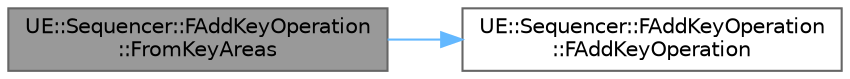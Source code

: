 digraph "UE::Sequencer::FAddKeyOperation::FromKeyAreas"
{
 // INTERACTIVE_SVG=YES
 // LATEX_PDF_SIZE
  bgcolor="transparent";
  edge [fontname=Helvetica,fontsize=10,labelfontname=Helvetica,labelfontsize=10];
  node [fontname=Helvetica,fontsize=10,shape=box,height=0.2,width=0.4];
  rankdir="LR";
  Node1 [id="Node000001",label="UE::Sequencer::FAddKeyOperation\l::FromKeyAreas",height=0.2,width=0.4,color="gray40", fillcolor="grey60", style="filled", fontcolor="black",tooltip="Construct an operation from some key areas on a track."];
  Node1 -> Node2 [id="edge1_Node000001_Node000002",color="steelblue1",style="solid",tooltip=" "];
  Node2 [id="Node000002",label="UE::Sequencer::FAddKeyOperation\l::FAddKeyOperation",height=0.2,width=0.4,color="grey40", fillcolor="white", style="filled",URL="$df/db2/structUE_1_1Sequencer_1_1FAddKeyOperation.html#a2a4cbf44f3991fbc7a35b11e05ab8f4d",tooltip=" "];
}
